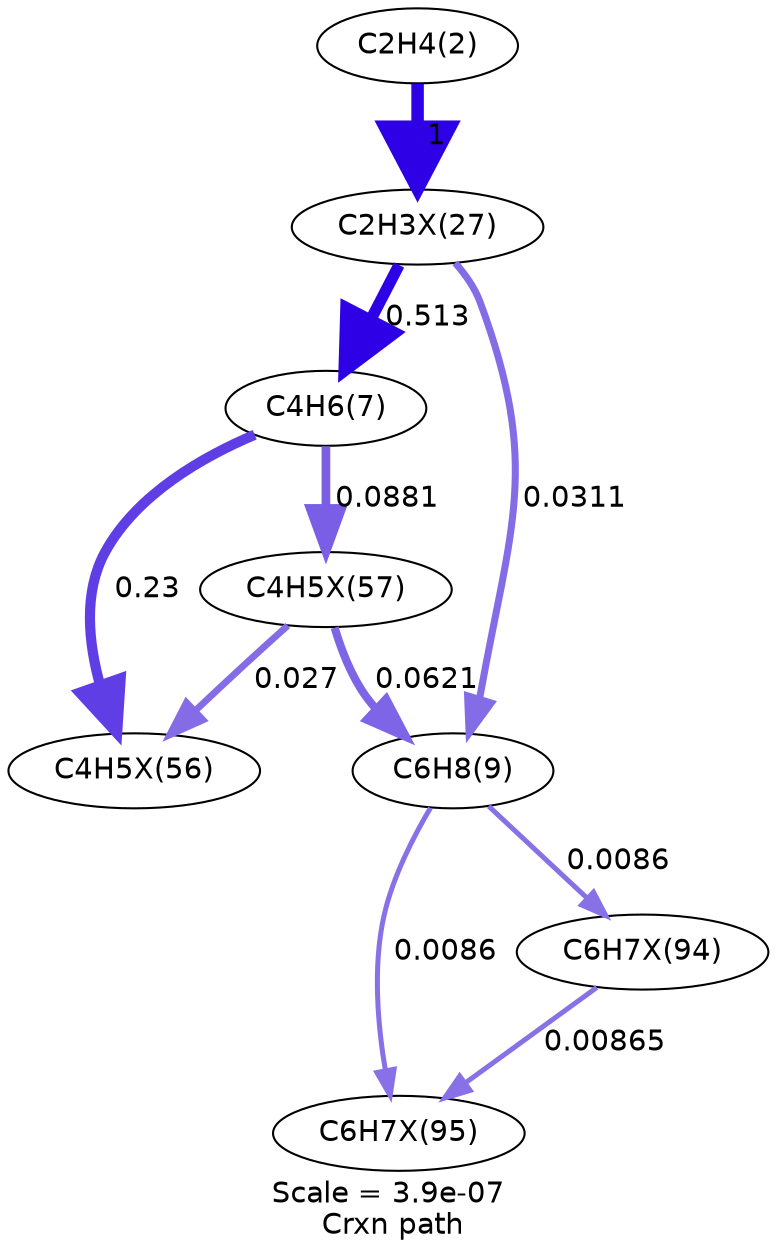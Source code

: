 digraph reaction_paths {
center=1;
s5 -> s51[fontname="Helvetica", style="setlinewidth(6)", arrowsize=3, color="0.7, 1.5, 0.9"
, label=" 1"];
s51 -> s8[fontname="Helvetica", style="setlinewidth(5.5)", arrowsize=2.75, color="0.7, 1.01, 0.9"
, label=" 0.513"];
s51 -> s9[fontname="Helvetica", style="setlinewidth(3.38)", arrowsize=1.69, color="0.7, 0.531, 0.9"
, label=" 0.0311"];
s8 -> s63[fontname="Helvetica", style="setlinewidth(4.17)", arrowsize=2.08, color="0.7, 0.588, 0.9"
, label=" 0.0881"];
s8 -> s62[fontname="Helvetica", style="setlinewidth(4.89)", arrowsize=2.44, color="0.7, 0.73, 0.9"
, label=" 0.23"];
s63 -> s62[fontname="Helvetica", style="setlinewidth(3.27)", arrowsize=1.64, color="0.7, 0.527, 0.9"
, label=" 0.027"];
s63 -> s9[fontname="Helvetica", style="setlinewidth(3.9)", arrowsize=1.95, color="0.7, 0.562, 0.9"
, label=" 0.0621"];
s9 -> s73[fontname="Helvetica", style="setlinewidth(2.41)", arrowsize=1.2, color="0.7, 0.509, 0.9"
, label=" 0.0086"];
s9 -> s72[fontname="Helvetica", style="setlinewidth(2.41)", arrowsize=1.2, color="0.7, 0.509, 0.9"
, label=" 0.0086"];
s72 -> s73[fontname="Helvetica", style="setlinewidth(2.41)", arrowsize=1.21, color="0.7, 0.509, 0.9"
, label=" 0.00865"];
s5 [ fontname="Helvetica", label="C2H4(2)"];
s8 [ fontname="Helvetica", label="C4H6(7)"];
s9 [ fontname="Helvetica", label="C6H8(9)"];
s51 [ fontname="Helvetica", label="C2H3X(27)"];
s62 [ fontname="Helvetica", label="C4H5X(56)"];
s63 [ fontname="Helvetica", label="C4H5X(57)"];
s72 [ fontname="Helvetica", label="C6H7X(94)"];
s73 [ fontname="Helvetica", label="C6H7X(95)"];
 label = "Scale = 3.9e-07\l Crxn path";
 fontname = "Helvetica";
}
